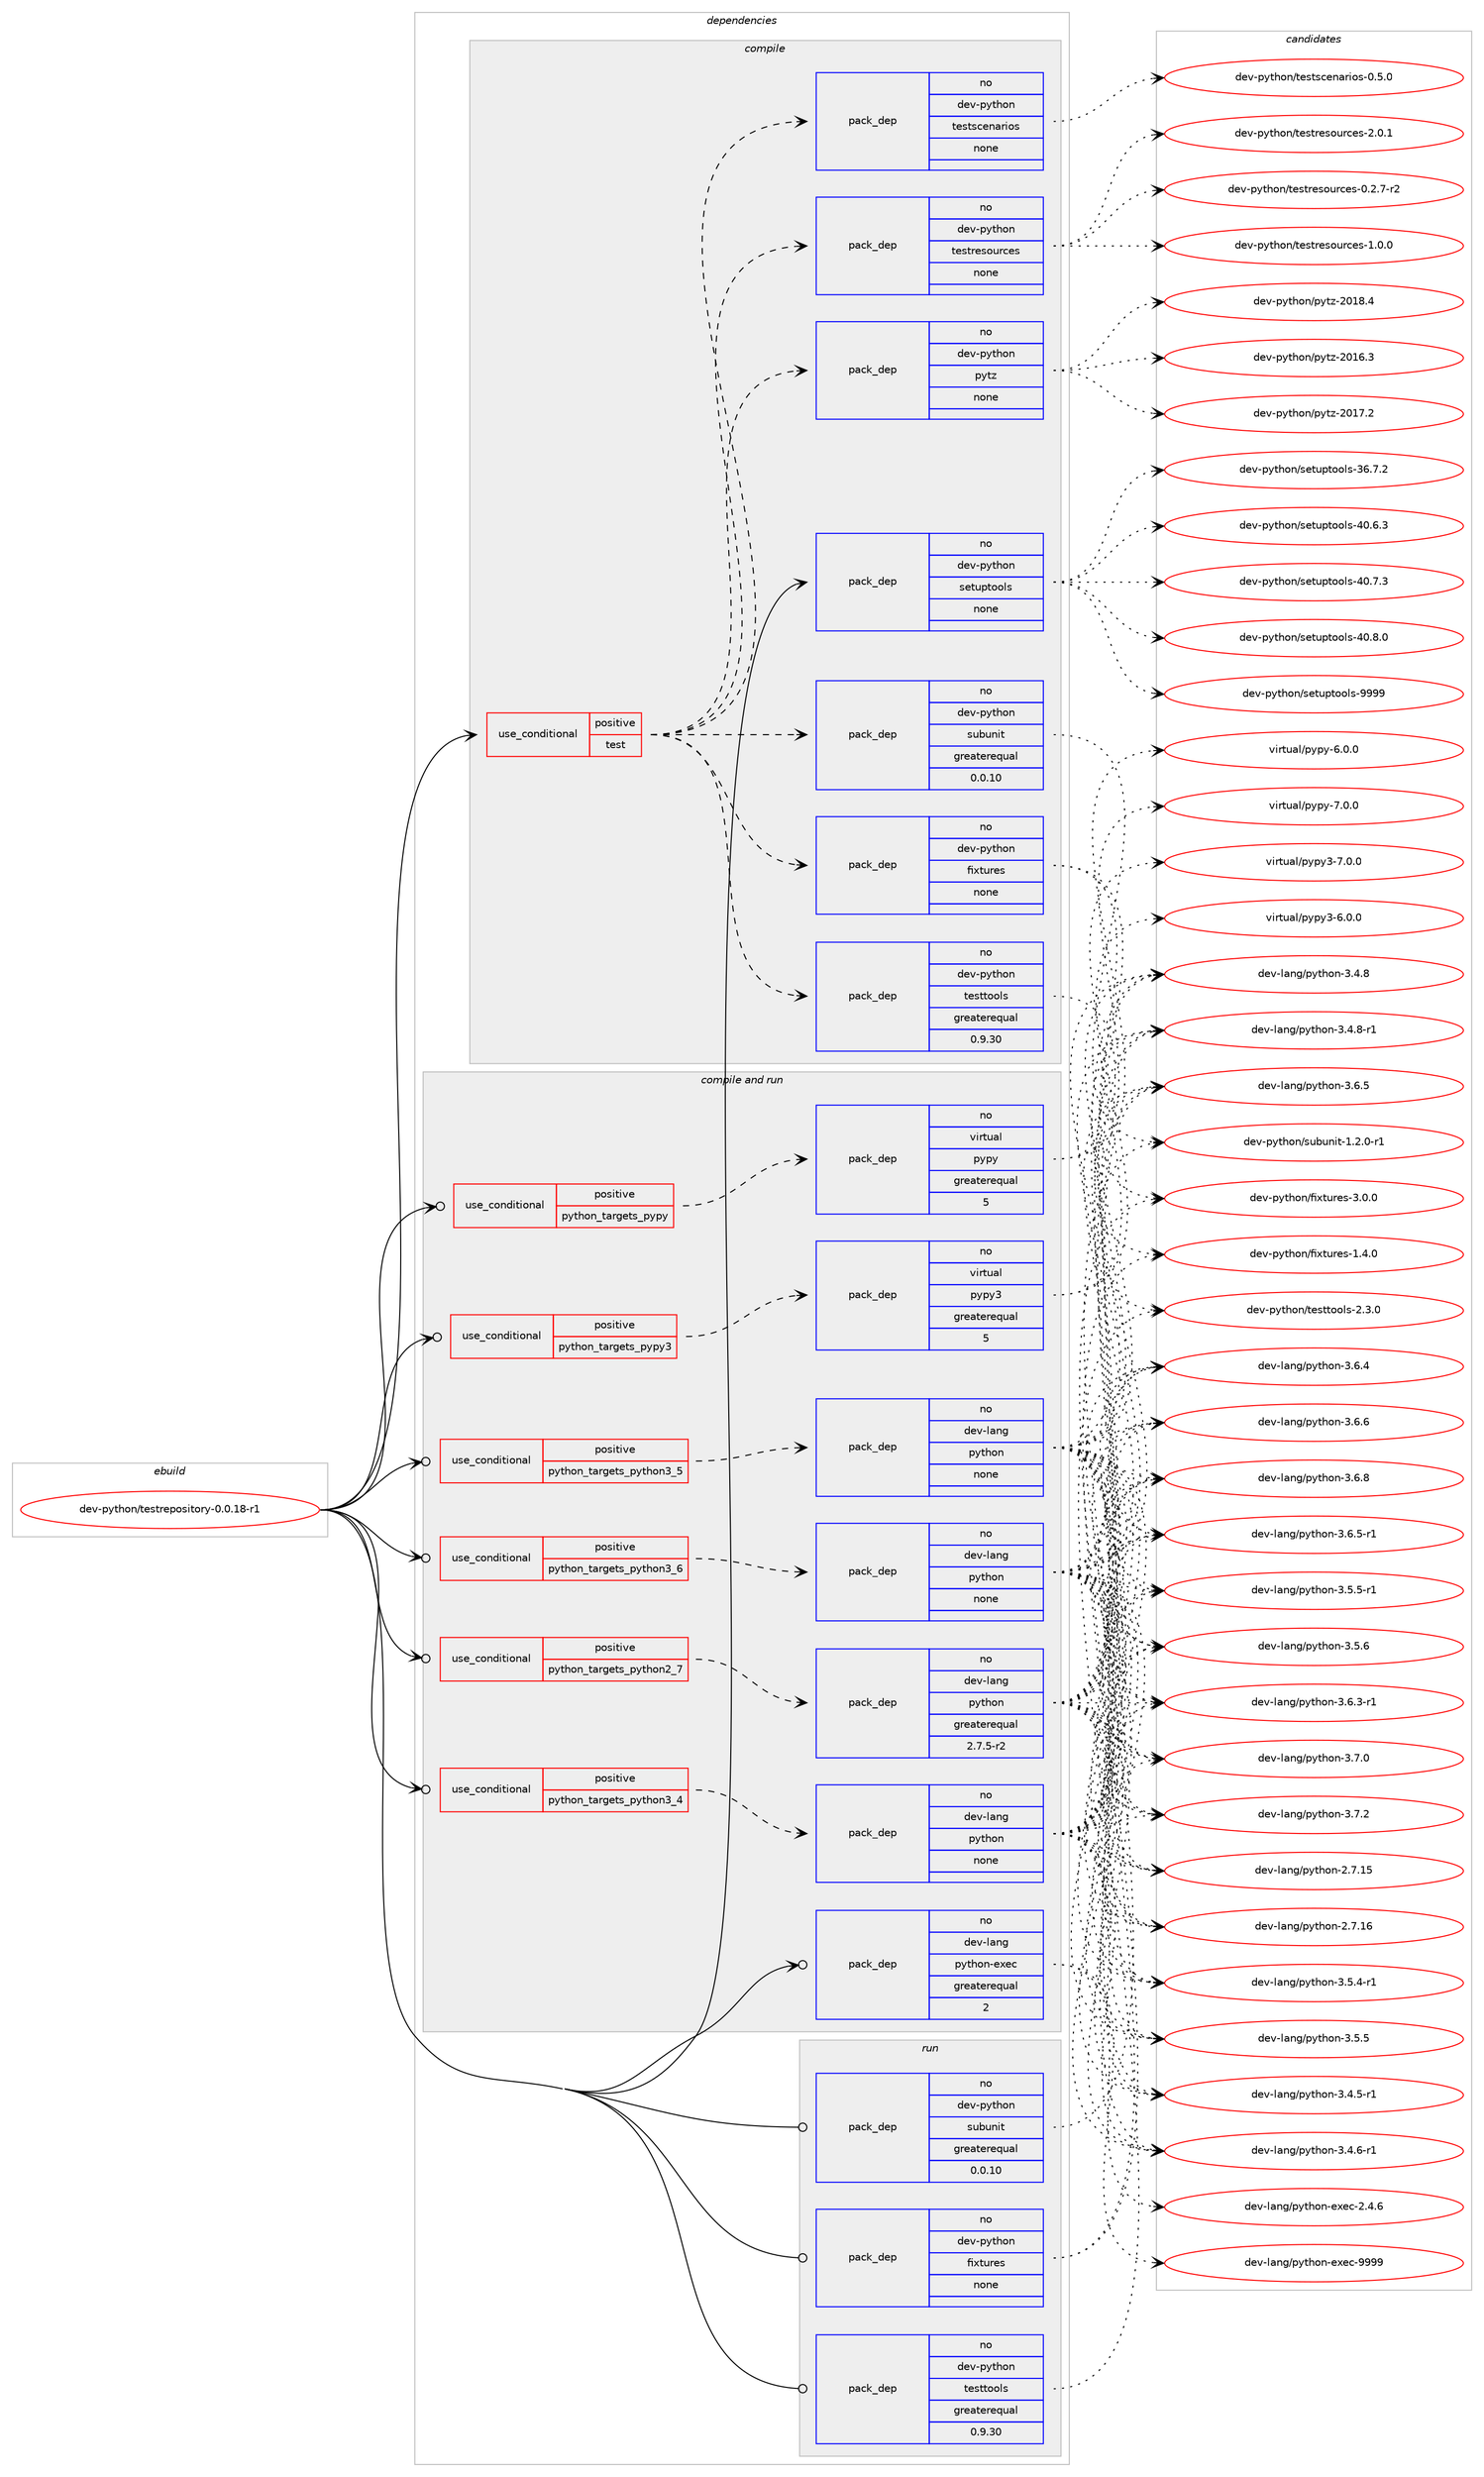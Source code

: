 digraph prolog {

# *************
# Graph options
# *************

newrank=true;
concentrate=true;
compound=true;
graph [rankdir=LR,fontname=Helvetica,fontsize=10,ranksep=1.5];#, ranksep=2.5, nodesep=0.2];
edge  [arrowhead=vee];
node  [fontname=Helvetica,fontsize=10];

# **********
# The ebuild
# **********

subgraph cluster_leftcol {
color=gray;
rank=same;
label=<<i>ebuild</i>>;
id [label="dev-python/testrepository-0.0.18-r1", color=red, width=4, href="../dev-python/testrepository-0.0.18-r1.svg"];
}

# ****************
# The dependencies
# ****************

subgraph cluster_midcol {
color=gray;
label=<<i>dependencies</i>>;
subgraph cluster_compile {
fillcolor="#eeeeee";
style=filled;
label=<<i>compile</i>>;
subgraph cond385700 {
dependency1444457 [label=<<TABLE BORDER="0" CELLBORDER="1" CELLSPACING="0" CELLPADDING="4"><TR><TD ROWSPAN="3" CELLPADDING="10">use_conditional</TD></TR><TR><TD>positive</TD></TR><TR><TD>test</TD></TR></TABLE>>, shape=none, color=red];
subgraph pack1035394 {
dependency1444458 [label=<<TABLE BORDER="0" CELLBORDER="1" CELLSPACING="0" CELLPADDING="4" WIDTH="220"><TR><TD ROWSPAN="6" CELLPADDING="30">pack_dep</TD></TR><TR><TD WIDTH="110">no</TD></TR><TR><TD>dev-python</TD></TR><TR><TD>subunit</TD></TR><TR><TD>greaterequal</TD></TR><TR><TD>0.0.10</TD></TR></TABLE>>, shape=none, color=blue];
}
dependency1444457:e -> dependency1444458:w [weight=20,style="dashed",arrowhead="vee"];
subgraph pack1035395 {
dependency1444459 [label=<<TABLE BORDER="0" CELLBORDER="1" CELLSPACING="0" CELLPADDING="4" WIDTH="220"><TR><TD ROWSPAN="6" CELLPADDING="30">pack_dep</TD></TR><TR><TD WIDTH="110">no</TD></TR><TR><TD>dev-python</TD></TR><TR><TD>testtools</TD></TR><TR><TD>greaterequal</TD></TR><TR><TD>0.9.30</TD></TR></TABLE>>, shape=none, color=blue];
}
dependency1444457:e -> dependency1444459:w [weight=20,style="dashed",arrowhead="vee"];
subgraph pack1035396 {
dependency1444460 [label=<<TABLE BORDER="0" CELLBORDER="1" CELLSPACING="0" CELLPADDING="4" WIDTH="220"><TR><TD ROWSPAN="6" CELLPADDING="30">pack_dep</TD></TR><TR><TD WIDTH="110">no</TD></TR><TR><TD>dev-python</TD></TR><TR><TD>fixtures</TD></TR><TR><TD>none</TD></TR><TR><TD></TD></TR></TABLE>>, shape=none, color=blue];
}
dependency1444457:e -> dependency1444460:w [weight=20,style="dashed",arrowhead="vee"];
subgraph pack1035397 {
dependency1444461 [label=<<TABLE BORDER="0" CELLBORDER="1" CELLSPACING="0" CELLPADDING="4" WIDTH="220"><TR><TD ROWSPAN="6" CELLPADDING="30">pack_dep</TD></TR><TR><TD WIDTH="110">no</TD></TR><TR><TD>dev-python</TD></TR><TR><TD>testresources</TD></TR><TR><TD>none</TD></TR><TR><TD></TD></TR></TABLE>>, shape=none, color=blue];
}
dependency1444457:e -> dependency1444461:w [weight=20,style="dashed",arrowhead="vee"];
subgraph pack1035398 {
dependency1444462 [label=<<TABLE BORDER="0" CELLBORDER="1" CELLSPACING="0" CELLPADDING="4" WIDTH="220"><TR><TD ROWSPAN="6" CELLPADDING="30">pack_dep</TD></TR><TR><TD WIDTH="110">no</TD></TR><TR><TD>dev-python</TD></TR><TR><TD>testscenarios</TD></TR><TR><TD>none</TD></TR><TR><TD></TD></TR></TABLE>>, shape=none, color=blue];
}
dependency1444457:e -> dependency1444462:w [weight=20,style="dashed",arrowhead="vee"];
subgraph pack1035399 {
dependency1444463 [label=<<TABLE BORDER="0" CELLBORDER="1" CELLSPACING="0" CELLPADDING="4" WIDTH="220"><TR><TD ROWSPAN="6" CELLPADDING="30">pack_dep</TD></TR><TR><TD WIDTH="110">no</TD></TR><TR><TD>dev-python</TD></TR><TR><TD>pytz</TD></TR><TR><TD>none</TD></TR><TR><TD></TD></TR></TABLE>>, shape=none, color=blue];
}
dependency1444457:e -> dependency1444463:w [weight=20,style="dashed",arrowhead="vee"];
}
id:e -> dependency1444457:w [weight=20,style="solid",arrowhead="vee"];
subgraph pack1035400 {
dependency1444464 [label=<<TABLE BORDER="0" CELLBORDER="1" CELLSPACING="0" CELLPADDING="4" WIDTH="220"><TR><TD ROWSPAN="6" CELLPADDING="30">pack_dep</TD></TR><TR><TD WIDTH="110">no</TD></TR><TR><TD>dev-python</TD></TR><TR><TD>setuptools</TD></TR><TR><TD>none</TD></TR><TR><TD></TD></TR></TABLE>>, shape=none, color=blue];
}
id:e -> dependency1444464:w [weight=20,style="solid",arrowhead="vee"];
}
subgraph cluster_compileandrun {
fillcolor="#eeeeee";
style=filled;
label=<<i>compile and run</i>>;
subgraph cond385701 {
dependency1444465 [label=<<TABLE BORDER="0" CELLBORDER="1" CELLSPACING="0" CELLPADDING="4"><TR><TD ROWSPAN="3" CELLPADDING="10">use_conditional</TD></TR><TR><TD>positive</TD></TR><TR><TD>python_targets_pypy</TD></TR></TABLE>>, shape=none, color=red];
subgraph pack1035401 {
dependency1444466 [label=<<TABLE BORDER="0" CELLBORDER="1" CELLSPACING="0" CELLPADDING="4" WIDTH="220"><TR><TD ROWSPAN="6" CELLPADDING="30">pack_dep</TD></TR><TR><TD WIDTH="110">no</TD></TR><TR><TD>virtual</TD></TR><TR><TD>pypy</TD></TR><TR><TD>greaterequal</TD></TR><TR><TD>5</TD></TR></TABLE>>, shape=none, color=blue];
}
dependency1444465:e -> dependency1444466:w [weight=20,style="dashed",arrowhead="vee"];
}
id:e -> dependency1444465:w [weight=20,style="solid",arrowhead="odotvee"];
subgraph cond385702 {
dependency1444467 [label=<<TABLE BORDER="0" CELLBORDER="1" CELLSPACING="0" CELLPADDING="4"><TR><TD ROWSPAN="3" CELLPADDING="10">use_conditional</TD></TR><TR><TD>positive</TD></TR><TR><TD>python_targets_pypy3</TD></TR></TABLE>>, shape=none, color=red];
subgraph pack1035402 {
dependency1444468 [label=<<TABLE BORDER="0" CELLBORDER="1" CELLSPACING="0" CELLPADDING="4" WIDTH="220"><TR><TD ROWSPAN="6" CELLPADDING="30">pack_dep</TD></TR><TR><TD WIDTH="110">no</TD></TR><TR><TD>virtual</TD></TR><TR><TD>pypy3</TD></TR><TR><TD>greaterequal</TD></TR><TR><TD>5</TD></TR></TABLE>>, shape=none, color=blue];
}
dependency1444467:e -> dependency1444468:w [weight=20,style="dashed",arrowhead="vee"];
}
id:e -> dependency1444467:w [weight=20,style="solid",arrowhead="odotvee"];
subgraph cond385703 {
dependency1444469 [label=<<TABLE BORDER="0" CELLBORDER="1" CELLSPACING="0" CELLPADDING="4"><TR><TD ROWSPAN="3" CELLPADDING="10">use_conditional</TD></TR><TR><TD>positive</TD></TR><TR><TD>python_targets_python2_7</TD></TR></TABLE>>, shape=none, color=red];
subgraph pack1035403 {
dependency1444470 [label=<<TABLE BORDER="0" CELLBORDER="1" CELLSPACING="0" CELLPADDING="4" WIDTH="220"><TR><TD ROWSPAN="6" CELLPADDING="30">pack_dep</TD></TR><TR><TD WIDTH="110">no</TD></TR><TR><TD>dev-lang</TD></TR><TR><TD>python</TD></TR><TR><TD>greaterequal</TD></TR><TR><TD>2.7.5-r2</TD></TR></TABLE>>, shape=none, color=blue];
}
dependency1444469:e -> dependency1444470:w [weight=20,style="dashed",arrowhead="vee"];
}
id:e -> dependency1444469:w [weight=20,style="solid",arrowhead="odotvee"];
subgraph cond385704 {
dependency1444471 [label=<<TABLE BORDER="0" CELLBORDER="1" CELLSPACING="0" CELLPADDING="4"><TR><TD ROWSPAN="3" CELLPADDING="10">use_conditional</TD></TR><TR><TD>positive</TD></TR><TR><TD>python_targets_python3_4</TD></TR></TABLE>>, shape=none, color=red];
subgraph pack1035404 {
dependency1444472 [label=<<TABLE BORDER="0" CELLBORDER="1" CELLSPACING="0" CELLPADDING="4" WIDTH="220"><TR><TD ROWSPAN="6" CELLPADDING="30">pack_dep</TD></TR><TR><TD WIDTH="110">no</TD></TR><TR><TD>dev-lang</TD></TR><TR><TD>python</TD></TR><TR><TD>none</TD></TR><TR><TD></TD></TR></TABLE>>, shape=none, color=blue];
}
dependency1444471:e -> dependency1444472:w [weight=20,style="dashed",arrowhead="vee"];
}
id:e -> dependency1444471:w [weight=20,style="solid",arrowhead="odotvee"];
subgraph cond385705 {
dependency1444473 [label=<<TABLE BORDER="0" CELLBORDER="1" CELLSPACING="0" CELLPADDING="4"><TR><TD ROWSPAN="3" CELLPADDING="10">use_conditional</TD></TR><TR><TD>positive</TD></TR><TR><TD>python_targets_python3_5</TD></TR></TABLE>>, shape=none, color=red];
subgraph pack1035405 {
dependency1444474 [label=<<TABLE BORDER="0" CELLBORDER="1" CELLSPACING="0" CELLPADDING="4" WIDTH="220"><TR><TD ROWSPAN="6" CELLPADDING="30">pack_dep</TD></TR><TR><TD WIDTH="110">no</TD></TR><TR><TD>dev-lang</TD></TR><TR><TD>python</TD></TR><TR><TD>none</TD></TR><TR><TD></TD></TR></TABLE>>, shape=none, color=blue];
}
dependency1444473:e -> dependency1444474:w [weight=20,style="dashed",arrowhead="vee"];
}
id:e -> dependency1444473:w [weight=20,style="solid",arrowhead="odotvee"];
subgraph cond385706 {
dependency1444475 [label=<<TABLE BORDER="0" CELLBORDER="1" CELLSPACING="0" CELLPADDING="4"><TR><TD ROWSPAN="3" CELLPADDING="10">use_conditional</TD></TR><TR><TD>positive</TD></TR><TR><TD>python_targets_python3_6</TD></TR></TABLE>>, shape=none, color=red];
subgraph pack1035406 {
dependency1444476 [label=<<TABLE BORDER="0" CELLBORDER="1" CELLSPACING="0" CELLPADDING="4" WIDTH="220"><TR><TD ROWSPAN="6" CELLPADDING="30">pack_dep</TD></TR><TR><TD WIDTH="110">no</TD></TR><TR><TD>dev-lang</TD></TR><TR><TD>python</TD></TR><TR><TD>none</TD></TR><TR><TD></TD></TR></TABLE>>, shape=none, color=blue];
}
dependency1444475:e -> dependency1444476:w [weight=20,style="dashed",arrowhead="vee"];
}
id:e -> dependency1444475:w [weight=20,style="solid",arrowhead="odotvee"];
subgraph pack1035407 {
dependency1444477 [label=<<TABLE BORDER="0" CELLBORDER="1" CELLSPACING="0" CELLPADDING="4" WIDTH="220"><TR><TD ROWSPAN="6" CELLPADDING="30">pack_dep</TD></TR><TR><TD WIDTH="110">no</TD></TR><TR><TD>dev-lang</TD></TR><TR><TD>python-exec</TD></TR><TR><TD>greaterequal</TD></TR><TR><TD>2</TD></TR></TABLE>>, shape=none, color=blue];
}
id:e -> dependency1444477:w [weight=20,style="solid",arrowhead="odotvee"];
}
subgraph cluster_run {
fillcolor="#eeeeee";
style=filled;
label=<<i>run</i>>;
subgraph pack1035408 {
dependency1444478 [label=<<TABLE BORDER="0" CELLBORDER="1" CELLSPACING="0" CELLPADDING="4" WIDTH="220"><TR><TD ROWSPAN="6" CELLPADDING="30">pack_dep</TD></TR><TR><TD WIDTH="110">no</TD></TR><TR><TD>dev-python</TD></TR><TR><TD>fixtures</TD></TR><TR><TD>none</TD></TR><TR><TD></TD></TR></TABLE>>, shape=none, color=blue];
}
id:e -> dependency1444478:w [weight=20,style="solid",arrowhead="odot"];
subgraph pack1035409 {
dependency1444479 [label=<<TABLE BORDER="0" CELLBORDER="1" CELLSPACING="0" CELLPADDING="4" WIDTH="220"><TR><TD ROWSPAN="6" CELLPADDING="30">pack_dep</TD></TR><TR><TD WIDTH="110">no</TD></TR><TR><TD>dev-python</TD></TR><TR><TD>subunit</TD></TR><TR><TD>greaterequal</TD></TR><TR><TD>0.0.10</TD></TR></TABLE>>, shape=none, color=blue];
}
id:e -> dependency1444479:w [weight=20,style="solid",arrowhead="odot"];
subgraph pack1035410 {
dependency1444480 [label=<<TABLE BORDER="0" CELLBORDER="1" CELLSPACING="0" CELLPADDING="4" WIDTH="220"><TR><TD ROWSPAN="6" CELLPADDING="30">pack_dep</TD></TR><TR><TD WIDTH="110">no</TD></TR><TR><TD>dev-python</TD></TR><TR><TD>testtools</TD></TR><TR><TD>greaterequal</TD></TR><TR><TD>0.9.30</TD></TR></TABLE>>, shape=none, color=blue];
}
id:e -> dependency1444480:w [weight=20,style="solid",arrowhead="odot"];
}
}

# **************
# The candidates
# **************

subgraph cluster_choices {
rank=same;
color=gray;
label=<<i>candidates</i>>;

subgraph choice1035394 {
color=black;
nodesep=1;
choice1001011184511212111610411111047115117981171101051164549465046484511449 [label="dev-python/subunit-1.2.0-r1", color=red, width=4,href="../dev-python/subunit-1.2.0-r1.svg"];
dependency1444458:e -> choice1001011184511212111610411111047115117981171101051164549465046484511449:w [style=dotted,weight="100"];
}
subgraph choice1035395 {
color=black;
nodesep=1;
choice1001011184511212111610411111047116101115116116111111108115455046514648 [label="dev-python/testtools-2.3.0", color=red, width=4,href="../dev-python/testtools-2.3.0.svg"];
dependency1444459:e -> choice1001011184511212111610411111047116101115116116111111108115455046514648:w [style=dotted,weight="100"];
}
subgraph choice1035396 {
color=black;
nodesep=1;
choice1001011184511212111610411111047102105120116117114101115454946524648 [label="dev-python/fixtures-1.4.0", color=red, width=4,href="../dev-python/fixtures-1.4.0.svg"];
choice1001011184511212111610411111047102105120116117114101115455146484648 [label="dev-python/fixtures-3.0.0", color=red, width=4,href="../dev-python/fixtures-3.0.0.svg"];
dependency1444460:e -> choice1001011184511212111610411111047102105120116117114101115454946524648:w [style=dotted,weight="100"];
dependency1444460:e -> choice1001011184511212111610411111047102105120116117114101115455146484648:w [style=dotted,weight="100"];
}
subgraph choice1035397 {
color=black;
nodesep=1;
choice1001011184511212111610411111047116101115116114101115111117114991011154548465046554511450 [label="dev-python/testresources-0.2.7-r2", color=red, width=4,href="../dev-python/testresources-0.2.7-r2.svg"];
choice100101118451121211161041111104711610111511611410111511111711499101115454946484648 [label="dev-python/testresources-1.0.0", color=red, width=4,href="../dev-python/testresources-1.0.0.svg"];
choice100101118451121211161041111104711610111511611410111511111711499101115455046484649 [label="dev-python/testresources-2.0.1", color=red, width=4,href="../dev-python/testresources-2.0.1.svg"];
dependency1444461:e -> choice1001011184511212111610411111047116101115116114101115111117114991011154548465046554511450:w [style=dotted,weight="100"];
dependency1444461:e -> choice100101118451121211161041111104711610111511611410111511111711499101115454946484648:w [style=dotted,weight="100"];
dependency1444461:e -> choice100101118451121211161041111104711610111511611410111511111711499101115455046484649:w [style=dotted,weight="100"];
}
subgraph choice1035398 {
color=black;
nodesep=1;
choice10010111845112121116104111110471161011151161159910111097114105111115454846534648 [label="dev-python/testscenarios-0.5.0", color=red, width=4,href="../dev-python/testscenarios-0.5.0.svg"];
dependency1444462:e -> choice10010111845112121116104111110471161011151161159910111097114105111115454846534648:w [style=dotted,weight="100"];
}
subgraph choice1035399 {
color=black;
nodesep=1;
choice100101118451121211161041111104711212111612245504849544651 [label="dev-python/pytz-2016.3", color=red, width=4,href="../dev-python/pytz-2016.3.svg"];
choice100101118451121211161041111104711212111612245504849554650 [label="dev-python/pytz-2017.2", color=red, width=4,href="../dev-python/pytz-2017.2.svg"];
choice100101118451121211161041111104711212111612245504849564652 [label="dev-python/pytz-2018.4", color=red, width=4,href="../dev-python/pytz-2018.4.svg"];
dependency1444463:e -> choice100101118451121211161041111104711212111612245504849544651:w [style=dotted,weight="100"];
dependency1444463:e -> choice100101118451121211161041111104711212111612245504849554650:w [style=dotted,weight="100"];
dependency1444463:e -> choice100101118451121211161041111104711212111612245504849564652:w [style=dotted,weight="100"];
}
subgraph choice1035400 {
color=black;
nodesep=1;
choice100101118451121211161041111104711510111611711211611111110811545515446554650 [label="dev-python/setuptools-36.7.2", color=red, width=4,href="../dev-python/setuptools-36.7.2.svg"];
choice100101118451121211161041111104711510111611711211611111110811545524846544651 [label="dev-python/setuptools-40.6.3", color=red, width=4,href="../dev-python/setuptools-40.6.3.svg"];
choice100101118451121211161041111104711510111611711211611111110811545524846554651 [label="dev-python/setuptools-40.7.3", color=red, width=4,href="../dev-python/setuptools-40.7.3.svg"];
choice100101118451121211161041111104711510111611711211611111110811545524846564648 [label="dev-python/setuptools-40.8.0", color=red, width=4,href="../dev-python/setuptools-40.8.0.svg"];
choice10010111845112121116104111110471151011161171121161111111081154557575757 [label="dev-python/setuptools-9999", color=red, width=4,href="../dev-python/setuptools-9999.svg"];
dependency1444464:e -> choice100101118451121211161041111104711510111611711211611111110811545515446554650:w [style=dotted,weight="100"];
dependency1444464:e -> choice100101118451121211161041111104711510111611711211611111110811545524846544651:w [style=dotted,weight="100"];
dependency1444464:e -> choice100101118451121211161041111104711510111611711211611111110811545524846554651:w [style=dotted,weight="100"];
dependency1444464:e -> choice100101118451121211161041111104711510111611711211611111110811545524846564648:w [style=dotted,weight="100"];
dependency1444464:e -> choice10010111845112121116104111110471151011161171121161111111081154557575757:w [style=dotted,weight="100"];
}
subgraph choice1035401 {
color=black;
nodesep=1;
choice1181051141161179710847112121112121455446484648 [label="virtual/pypy-6.0.0", color=red, width=4,href="../virtual/pypy-6.0.0.svg"];
choice1181051141161179710847112121112121455546484648 [label="virtual/pypy-7.0.0", color=red, width=4,href="../virtual/pypy-7.0.0.svg"];
dependency1444466:e -> choice1181051141161179710847112121112121455446484648:w [style=dotted,weight="100"];
dependency1444466:e -> choice1181051141161179710847112121112121455546484648:w [style=dotted,weight="100"];
}
subgraph choice1035402 {
color=black;
nodesep=1;
choice118105114116117971084711212111212151455446484648 [label="virtual/pypy3-6.0.0", color=red, width=4,href="../virtual/pypy3-6.0.0.svg"];
choice118105114116117971084711212111212151455546484648 [label="virtual/pypy3-7.0.0", color=red, width=4,href="../virtual/pypy3-7.0.0.svg"];
dependency1444468:e -> choice118105114116117971084711212111212151455446484648:w [style=dotted,weight="100"];
dependency1444468:e -> choice118105114116117971084711212111212151455546484648:w [style=dotted,weight="100"];
}
subgraph choice1035403 {
color=black;
nodesep=1;
choice10010111845108971101034711212111610411111045504655464953 [label="dev-lang/python-2.7.15", color=red, width=4,href="../dev-lang/python-2.7.15.svg"];
choice10010111845108971101034711212111610411111045504655464954 [label="dev-lang/python-2.7.16", color=red, width=4,href="../dev-lang/python-2.7.16.svg"];
choice1001011184510897110103471121211161041111104551465246534511449 [label="dev-lang/python-3.4.5-r1", color=red, width=4,href="../dev-lang/python-3.4.5-r1.svg"];
choice1001011184510897110103471121211161041111104551465246544511449 [label="dev-lang/python-3.4.6-r1", color=red, width=4,href="../dev-lang/python-3.4.6-r1.svg"];
choice100101118451089711010347112121116104111110455146524656 [label="dev-lang/python-3.4.8", color=red, width=4,href="../dev-lang/python-3.4.8.svg"];
choice1001011184510897110103471121211161041111104551465246564511449 [label="dev-lang/python-3.4.8-r1", color=red, width=4,href="../dev-lang/python-3.4.8-r1.svg"];
choice1001011184510897110103471121211161041111104551465346524511449 [label="dev-lang/python-3.5.4-r1", color=red, width=4,href="../dev-lang/python-3.5.4-r1.svg"];
choice100101118451089711010347112121116104111110455146534653 [label="dev-lang/python-3.5.5", color=red, width=4,href="../dev-lang/python-3.5.5.svg"];
choice1001011184510897110103471121211161041111104551465346534511449 [label="dev-lang/python-3.5.5-r1", color=red, width=4,href="../dev-lang/python-3.5.5-r1.svg"];
choice100101118451089711010347112121116104111110455146534654 [label="dev-lang/python-3.5.6", color=red, width=4,href="../dev-lang/python-3.5.6.svg"];
choice1001011184510897110103471121211161041111104551465446514511449 [label="dev-lang/python-3.6.3-r1", color=red, width=4,href="../dev-lang/python-3.6.3-r1.svg"];
choice100101118451089711010347112121116104111110455146544652 [label="dev-lang/python-3.6.4", color=red, width=4,href="../dev-lang/python-3.6.4.svg"];
choice100101118451089711010347112121116104111110455146544653 [label="dev-lang/python-3.6.5", color=red, width=4,href="../dev-lang/python-3.6.5.svg"];
choice1001011184510897110103471121211161041111104551465446534511449 [label="dev-lang/python-3.6.5-r1", color=red, width=4,href="../dev-lang/python-3.6.5-r1.svg"];
choice100101118451089711010347112121116104111110455146544654 [label="dev-lang/python-3.6.6", color=red, width=4,href="../dev-lang/python-3.6.6.svg"];
choice100101118451089711010347112121116104111110455146544656 [label="dev-lang/python-3.6.8", color=red, width=4,href="../dev-lang/python-3.6.8.svg"];
choice100101118451089711010347112121116104111110455146554648 [label="dev-lang/python-3.7.0", color=red, width=4,href="../dev-lang/python-3.7.0.svg"];
choice100101118451089711010347112121116104111110455146554650 [label="dev-lang/python-3.7.2", color=red, width=4,href="../dev-lang/python-3.7.2.svg"];
dependency1444470:e -> choice10010111845108971101034711212111610411111045504655464953:w [style=dotted,weight="100"];
dependency1444470:e -> choice10010111845108971101034711212111610411111045504655464954:w [style=dotted,weight="100"];
dependency1444470:e -> choice1001011184510897110103471121211161041111104551465246534511449:w [style=dotted,weight="100"];
dependency1444470:e -> choice1001011184510897110103471121211161041111104551465246544511449:w [style=dotted,weight="100"];
dependency1444470:e -> choice100101118451089711010347112121116104111110455146524656:w [style=dotted,weight="100"];
dependency1444470:e -> choice1001011184510897110103471121211161041111104551465246564511449:w [style=dotted,weight="100"];
dependency1444470:e -> choice1001011184510897110103471121211161041111104551465346524511449:w [style=dotted,weight="100"];
dependency1444470:e -> choice100101118451089711010347112121116104111110455146534653:w [style=dotted,weight="100"];
dependency1444470:e -> choice1001011184510897110103471121211161041111104551465346534511449:w [style=dotted,weight="100"];
dependency1444470:e -> choice100101118451089711010347112121116104111110455146534654:w [style=dotted,weight="100"];
dependency1444470:e -> choice1001011184510897110103471121211161041111104551465446514511449:w [style=dotted,weight="100"];
dependency1444470:e -> choice100101118451089711010347112121116104111110455146544652:w [style=dotted,weight="100"];
dependency1444470:e -> choice100101118451089711010347112121116104111110455146544653:w [style=dotted,weight="100"];
dependency1444470:e -> choice1001011184510897110103471121211161041111104551465446534511449:w [style=dotted,weight="100"];
dependency1444470:e -> choice100101118451089711010347112121116104111110455146544654:w [style=dotted,weight="100"];
dependency1444470:e -> choice100101118451089711010347112121116104111110455146544656:w [style=dotted,weight="100"];
dependency1444470:e -> choice100101118451089711010347112121116104111110455146554648:w [style=dotted,weight="100"];
dependency1444470:e -> choice100101118451089711010347112121116104111110455146554650:w [style=dotted,weight="100"];
}
subgraph choice1035404 {
color=black;
nodesep=1;
choice10010111845108971101034711212111610411111045504655464953 [label="dev-lang/python-2.7.15", color=red, width=4,href="../dev-lang/python-2.7.15.svg"];
choice10010111845108971101034711212111610411111045504655464954 [label="dev-lang/python-2.7.16", color=red, width=4,href="../dev-lang/python-2.7.16.svg"];
choice1001011184510897110103471121211161041111104551465246534511449 [label="dev-lang/python-3.4.5-r1", color=red, width=4,href="../dev-lang/python-3.4.5-r1.svg"];
choice1001011184510897110103471121211161041111104551465246544511449 [label="dev-lang/python-3.4.6-r1", color=red, width=4,href="../dev-lang/python-3.4.6-r1.svg"];
choice100101118451089711010347112121116104111110455146524656 [label="dev-lang/python-3.4.8", color=red, width=4,href="../dev-lang/python-3.4.8.svg"];
choice1001011184510897110103471121211161041111104551465246564511449 [label="dev-lang/python-3.4.8-r1", color=red, width=4,href="../dev-lang/python-3.4.8-r1.svg"];
choice1001011184510897110103471121211161041111104551465346524511449 [label="dev-lang/python-3.5.4-r1", color=red, width=4,href="../dev-lang/python-3.5.4-r1.svg"];
choice100101118451089711010347112121116104111110455146534653 [label="dev-lang/python-3.5.5", color=red, width=4,href="../dev-lang/python-3.5.5.svg"];
choice1001011184510897110103471121211161041111104551465346534511449 [label="dev-lang/python-3.5.5-r1", color=red, width=4,href="../dev-lang/python-3.5.5-r1.svg"];
choice100101118451089711010347112121116104111110455146534654 [label="dev-lang/python-3.5.6", color=red, width=4,href="../dev-lang/python-3.5.6.svg"];
choice1001011184510897110103471121211161041111104551465446514511449 [label="dev-lang/python-3.6.3-r1", color=red, width=4,href="../dev-lang/python-3.6.3-r1.svg"];
choice100101118451089711010347112121116104111110455146544652 [label="dev-lang/python-3.6.4", color=red, width=4,href="../dev-lang/python-3.6.4.svg"];
choice100101118451089711010347112121116104111110455146544653 [label="dev-lang/python-3.6.5", color=red, width=4,href="../dev-lang/python-3.6.5.svg"];
choice1001011184510897110103471121211161041111104551465446534511449 [label="dev-lang/python-3.6.5-r1", color=red, width=4,href="../dev-lang/python-3.6.5-r1.svg"];
choice100101118451089711010347112121116104111110455146544654 [label="dev-lang/python-3.6.6", color=red, width=4,href="../dev-lang/python-3.6.6.svg"];
choice100101118451089711010347112121116104111110455146544656 [label="dev-lang/python-3.6.8", color=red, width=4,href="../dev-lang/python-3.6.8.svg"];
choice100101118451089711010347112121116104111110455146554648 [label="dev-lang/python-3.7.0", color=red, width=4,href="../dev-lang/python-3.7.0.svg"];
choice100101118451089711010347112121116104111110455146554650 [label="dev-lang/python-3.7.2", color=red, width=4,href="../dev-lang/python-3.7.2.svg"];
dependency1444472:e -> choice10010111845108971101034711212111610411111045504655464953:w [style=dotted,weight="100"];
dependency1444472:e -> choice10010111845108971101034711212111610411111045504655464954:w [style=dotted,weight="100"];
dependency1444472:e -> choice1001011184510897110103471121211161041111104551465246534511449:w [style=dotted,weight="100"];
dependency1444472:e -> choice1001011184510897110103471121211161041111104551465246544511449:w [style=dotted,weight="100"];
dependency1444472:e -> choice100101118451089711010347112121116104111110455146524656:w [style=dotted,weight="100"];
dependency1444472:e -> choice1001011184510897110103471121211161041111104551465246564511449:w [style=dotted,weight="100"];
dependency1444472:e -> choice1001011184510897110103471121211161041111104551465346524511449:w [style=dotted,weight="100"];
dependency1444472:e -> choice100101118451089711010347112121116104111110455146534653:w [style=dotted,weight="100"];
dependency1444472:e -> choice1001011184510897110103471121211161041111104551465346534511449:w [style=dotted,weight="100"];
dependency1444472:e -> choice100101118451089711010347112121116104111110455146534654:w [style=dotted,weight="100"];
dependency1444472:e -> choice1001011184510897110103471121211161041111104551465446514511449:w [style=dotted,weight="100"];
dependency1444472:e -> choice100101118451089711010347112121116104111110455146544652:w [style=dotted,weight="100"];
dependency1444472:e -> choice100101118451089711010347112121116104111110455146544653:w [style=dotted,weight="100"];
dependency1444472:e -> choice1001011184510897110103471121211161041111104551465446534511449:w [style=dotted,weight="100"];
dependency1444472:e -> choice100101118451089711010347112121116104111110455146544654:w [style=dotted,weight="100"];
dependency1444472:e -> choice100101118451089711010347112121116104111110455146544656:w [style=dotted,weight="100"];
dependency1444472:e -> choice100101118451089711010347112121116104111110455146554648:w [style=dotted,weight="100"];
dependency1444472:e -> choice100101118451089711010347112121116104111110455146554650:w [style=dotted,weight="100"];
}
subgraph choice1035405 {
color=black;
nodesep=1;
choice10010111845108971101034711212111610411111045504655464953 [label="dev-lang/python-2.7.15", color=red, width=4,href="../dev-lang/python-2.7.15.svg"];
choice10010111845108971101034711212111610411111045504655464954 [label="dev-lang/python-2.7.16", color=red, width=4,href="../dev-lang/python-2.7.16.svg"];
choice1001011184510897110103471121211161041111104551465246534511449 [label="dev-lang/python-3.4.5-r1", color=red, width=4,href="../dev-lang/python-3.4.5-r1.svg"];
choice1001011184510897110103471121211161041111104551465246544511449 [label="dev-lang/python-3.4.6-r1", color=red, width=4,href="../dev-lang/python-3.4.6-r1.svg"];
choice100101118451089711010347112121116104111110455146524656 [label="dev-lang/python-3.4.8", color=red, width=4,href="../dev-lang/python-3.4.8.svg"];
choice1001011184510897110103471121211161041111104551465246564511449 [label="dev-lang/python-3.4.8-r1", color=red, width=4,href="../dev-lang/python-3.4.8-r1.svg"];
choice1001011184510897110103471121211161041111104551465346524511449 [label="dev-lang/python-3.5.4-r1", color=red, width=4,href="../dev-lang/python-3.5.4-r1.svg"];
choice100101118451089711010347112121116104111110455146534653 [label="dev-lang/python-3.5.5", color=red, width=4,href="../dev-lang/python-3.5.5.svg"];
choice1001011184510897110103471121211161041111104551465346534511449 [label="dev-lang/python-3.5.5-r1", color=red, width=4,href="../dev-lang/python-3.5.5-r1.svg"];
choice100101118451089711010347112121116104111110455146534654 [label="dev-lang/python-3.5.6", color=red, width=4,href="../dev-lang/python-3.5.6.svg"];
choice1001011184510897110103471121211161041111104551465446514511449 [label="dev-lang/python-3.6.3-r1", color=red, width=4,href="../dev-lang/python-3.6.3-r1.svg"];
choice100101118451089711010347112121116104111110455146544652 [label="dev-lang/python-3.6.4", color=red, width=4,href="../dev-lang/python-3.6.4.svg"];
choice100101118451089711010347112121116104111110455146544653 [label="dev-lang/python-3.6.5", color=red, width=4,href="../dev-lang/python-3.6.5.svg"];
choice1001011184510897110103471121211161041111104551465446534511449 [label="dev-lang/python-3.6.5-r1", color=red, width=4,href="../dev-lang/python-3.6.5-r1.svg"];
choice100101118451089711010347112121116104111110455146544654 [label="dev-lang/python-3.6.6", color=red, width=4,href="../dev-lang/python-3.6.6.svg"];
choice100101118451089711010347112121116104111110455146544656 [label="dev-lang/python-3.6.8", color=red, width=4,href="../dev-lang/python-3.6.8.svg"];
choice100101118451089711010347112121116104111110455146554648 [label="dev-lang/python-3.7.0", color=red, width=4,href="../dev-lang/python-3.7.0.svg"];
choice100101118451089711010347112121116104111110455146554650 [label="dev-lang/python-3.7.2", color=red, width=4,href="../dev-lang/python-3.7.2.svg"];
dependency1444474:e -> choice10010111845108971101034711212111610411111045504655464953:w [style=dotted,weight="100"];
dependency1444474:e -> choice10010111845108971101034711212111610411111045504655464954:w [style=dotted,weight="100"];
dependency1444474:e -> choice1001011184510897110103471121211161041111104551465246534511449:w [style=dotted,weight="100"];
dependency1444474:e -> choice1001011184510897110103471121211161041111104551465246544511449:w [style=dotted,weight="100"];
dependency1444474:e -> choice100101118451089711010347112121116104111110455146524656:w [style=dotted,weight="100"];
dependency1444474:e -> choice1001011184510897110103471121211161041111104551465246564511449:w [style=dotted,weight="100"];
dependency1444474:e -> choice1001011184510897110103471121211161041111104551465346524511449:w [style=dotted,weight="100"];
dependency1444474:e -> choice100101118451089711010347112121116104111110455146534653:w [style=dotted,weight="100"];
dependency1444474:e -> choice1001011184510897110103471121211161041111104551465346534511449:w [style=dotted,weight="100"];
dependency1444474:e -> choice100101118451089711010347112121116104111110455146534654:w [style=dotted,weight="100"];
dependency1444474:e -> choice1001011184510897110103471121211161041111104551465446514511449:w [style=dotted,weight="100"];
dependency1444474:e -> choice100101118451089711010347112121116104111110455146544652:w [style=dotted,weight="100"];
dependency1444474:e -> choice100101118451089711010347112121116104111110455146544653:w [style=dotted,weight="100"];
dependency1444474:e -> choice1001011184510897110103471121211161041111104551465446534511449:w [style=dotted,weight="100"];
dependency1444474:e -> choice100101118451089711010347112121116104111110455146544654:w [style=dotted,weight="100"];
dependency1444474:e -> choice100101118451089711010347112121116104111110455146544656:w [style=dotted,weight="100"];
dependency1444474:e -> choice100101118451089711010347112121116104111110455146554648:w [style=dotted,weight="100"];
dependency1444474:e -> choice100101118451089711010347112121116104111110455146554650:w [style=dotted,weight="100"];
}
subgraph choice1035406 {
color=black;
nodesep=1;
choice10010111845108971101034711212111610411111045504655464953 [label="dev-lang/python-2.7.15", color=red, width=4,href="../dev-lang/python-2.7.15.svg"];
choice10010111845108971101034711212111610411111045504655464954 [label="dev-lang/python-2.7.16", color=red, width=4,href="../dev-lang/python-2.7.16.svg"];
choice1001011184510897110103471121211161041111104551465246534511449 [label="dev-lang/python-3.4.5-r1", color=red, width=4,href="../dev-lang/python-3.4.5-r1.svg"];
choice1001011184510897110103471121211161041111104551465246544511449 [label="dev-lang/python-3.4.6-r1", color=red, width=4,href="../dev-lang/python-3.4.6-r1.svg"];
choice100101118451089711010347112121116104111110455146524656 [label="dev-lang/python-3.4.8", color=red, width=4,href="../dev-lang/python-3.4.8.svg"];
choice1001011184510897110103471121211161041111104551465246564511449 [label="dev-lang/python-3.4.8-r1", color=red, width=4,href="../dev-lang/python-3.4.8-r1.svg"];
choice1001011184510897110103471121211161041111104551465346524511449 [label="dev-lang/python-3.5.4-r1", color=red, width=4,href="../dev-lang/python-3.5.4-r1.svg"];
choice100101118451089711010347112121116104111110455146534653 [label="dev-lang/python-3.5.5", color=red, width=4,href="../dev-lang/python-3.5.5.svg"];
choice1001011184510897110103471121211161041111104551465346534511449 [label="dev-lang/python-3.5.5-r1", color=red, width=4,href="../dev-lang/python-3.5.5-r1.svg"];
choice100101118451089711010347112121116104111110455146534654 [label="dev-lang/python-3.5.6", color=red, width=4,href="../dev-lang/python-3.5.6.svg"];
choice1001011184510897110103471121211161041111104551465446514511449 [label="dev-lang/python-3.6.3-r1", color=red, width=4,href="../dev-lang/python-3.6.3-r1.svg"];
choice100101118451089711010347112121116104111110455146544652 [label="dev-lang/python-3.6.4", color=red, width=4,href="../dev-lang/python-3.6.4.svg"];
choice100101118451089711010347112121116104111110455146544653 [label="dev-lang/python-3.6.5", color=red, width=4,href="../dev-lang/python-3.6.5.svg"];
choice1001011184510897110103471121211161041111104551465446534511449 [label="dev-lang/python-3.6.5-r1", color=red, width=4,href="../dev-lang/python-3.6.5-r1.svg"];
choice100101118451089711010347112121116104111110455146544654 [label="dev-lang/python-3.6.6", color=red, width=4,href="../dev-lang/python-3.6.6.svg"];
choice100101118451089711010347112121116104111110455146544656 [label="dev-lang/python-3.6.8", color=red, width=4,href="../dev-lang/python-3.6.8.svg"];
choice100101118451089711010347112121116104111110455146554648 [label="dev-lang/python-3.7.0", color=red, width=4,href="../dev-lang/python-3.7.0.svg"];
choice100101118451089711010347112121116104111110455146554650 [label="dev-lang/python-3.7.2", color=red, width=4,href="../dev-lang/python-3.7.2.svg"];
dependency1444476:e -> choice10010111845108971101034711212111610411111045504655464953:w [style=dotted,weight="100"];
dependency1444476:e -> choice10010111845108971101034711212111610411111045504655464954:w [style=dotted,weight="100"];
dependency1444476:e -> choice1001011184510897110103471121211161041111104551465246534511449:w [style=dotted,weight="100"];
dependency1444476:e -> choice1001011184510897110103471121211161041111104551465246544511449:w [style=dotted,weight="100"];
dependency1444476:e -> choice100101118451089711010347112121116104111110455146524656:w [style=dotted,weight="100"];
dependency1444476:e -> choice1001011184510897110103471121211161041111104551465246564511449:w [style=dotted,weight="100"];
dependency1444476:e -> choice1001011184510897110103471121211161041111104551465346524511449:w [style=dotted,weight="100"];
dependency1444476:e -> choice100101118451089711010347112121116104111110455146534653:w [style=dotted,weight="100"];
dependency1444476:e -> choice1001011184510897110103471121211161041111104551465346534511449:w [style=dotted,weight="100"];
dependency1444476:e -> choice100101118451089711010347112121116104111110455146534654:w [style=dotted,weight="100"];
dependency1444476:e -> choice1001011184510897110103471121211161041111104551465446514511449:w [style=dotted,weight="100"];
dependency1444476:e -> choice100101118451089711010347112121116104111110455146544652:w [style=dotted,weight="100"];
dependency1444476:e -> choice100101118451089711010347112121116104111110455146544653:w [style=dotted,weight="100"];
dependency1444476:e -> choice1001011184510897110103471121211161041111104551465446534511449:w [style=dotted,weight="100"];
dependency1444476:e -> choice100101118451089711010347112121116104111110455146544654:w [style=dotted,weight="100"];
dependency1444476:e -> choice100101118451089711010347112121116104111110455146544656:w [style=dotted,weight="100"];
dependency1444476:e -> choice100101118451089711010347112121116104111110455146554648:w [style=dotted,weight="100"];
dependency1444476:e -> choice100101118451089711010347112121116104111110455146554650:w [style=dotted,weight="100"];
}
subgraph choice1035407 {
color=black;
nodesep=1;
choice1001011184510897110103471121211161041111104510112010199455046524654 [label="dev-lang/python-exec-2.4.6", color=red, width=4,href="../dev-lang/python-exec-2.4.6.svg"];
choice10010111845108971101034711212111610411111045101120101994557575757 [label="dev-lang/python-exec-9999", color=red, width=4,href="../dev-lang/python-exec-9999.svg"];
dependency1444477:e -> choice1001011184510897110103471121211161041111104510112010199455046524654:w [style=dotted,weight="100"];
dependency1444477:e -> choice10010111845108971101034711212111610411111045101120101994557575757:w [style=dotted,weight="100"];
}
subgraph choice1035408 {
color=black;
nodesep=1;
choice1001011184511212111610411111047102105120116117114101115454946524648 [label="dev-python/fixtures-1.4.0", color=red, width=4,href="../dev-python/fixtures-1.4.0.svg"];
choice1001011184511212111610411111047102105120116117114101115455146484648 [label="dev-python/fixtures-3.0.0", color=red, width=4,href="../dev-python/fixtures-3.0.0.svg"];
dependency1444478:e -> choice1001011184511212111610411111047102105120116117114101115454946524648:w [style=dotted,weight="100"];
dependency1444478:e -> choice1001011184511212111610411111047102105120116117114101115455146484648:w [style=dotted,weight="100"];
}
subgraph choice1035409 {
color=black;
nodesep=1;
choice1001011184511212111610411111047115117981171101051164549465046484511449 [label="dev-python/subunit-1.2.0-r1", color=red, width=4,href="../dev-python/subunit-1.2.0-r1.svg"];
dependency1444479:e -> choice1001011184511212111610411111047115117981171101051164549465046484511449:w [style=dotted,weight="100"];
}
subgraph choice1035410 {
color=black;
nodesep=1;
choice1001011184511212111610411111047116101115116116111111108115455046514648 [label="dev-python/testtools-2.3.0", color=red, width=4,href="../dev-python/testtools-2.3.0.svg"];
dependency1444480:e -> choice1001011184511212111610411111047116101115116116111111108115455046514648:w [style=dotted,weight="100"];
}
}

}
